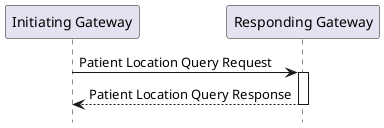 @startuml
hide footbox

participant "Initiating Gateway" as IG
participant "Responding Gateway" as RG

IG -> RG :Patient Location Query Request
activate RG
RG --> IG : Patient Location Query Response
deactivate RG

@enduml